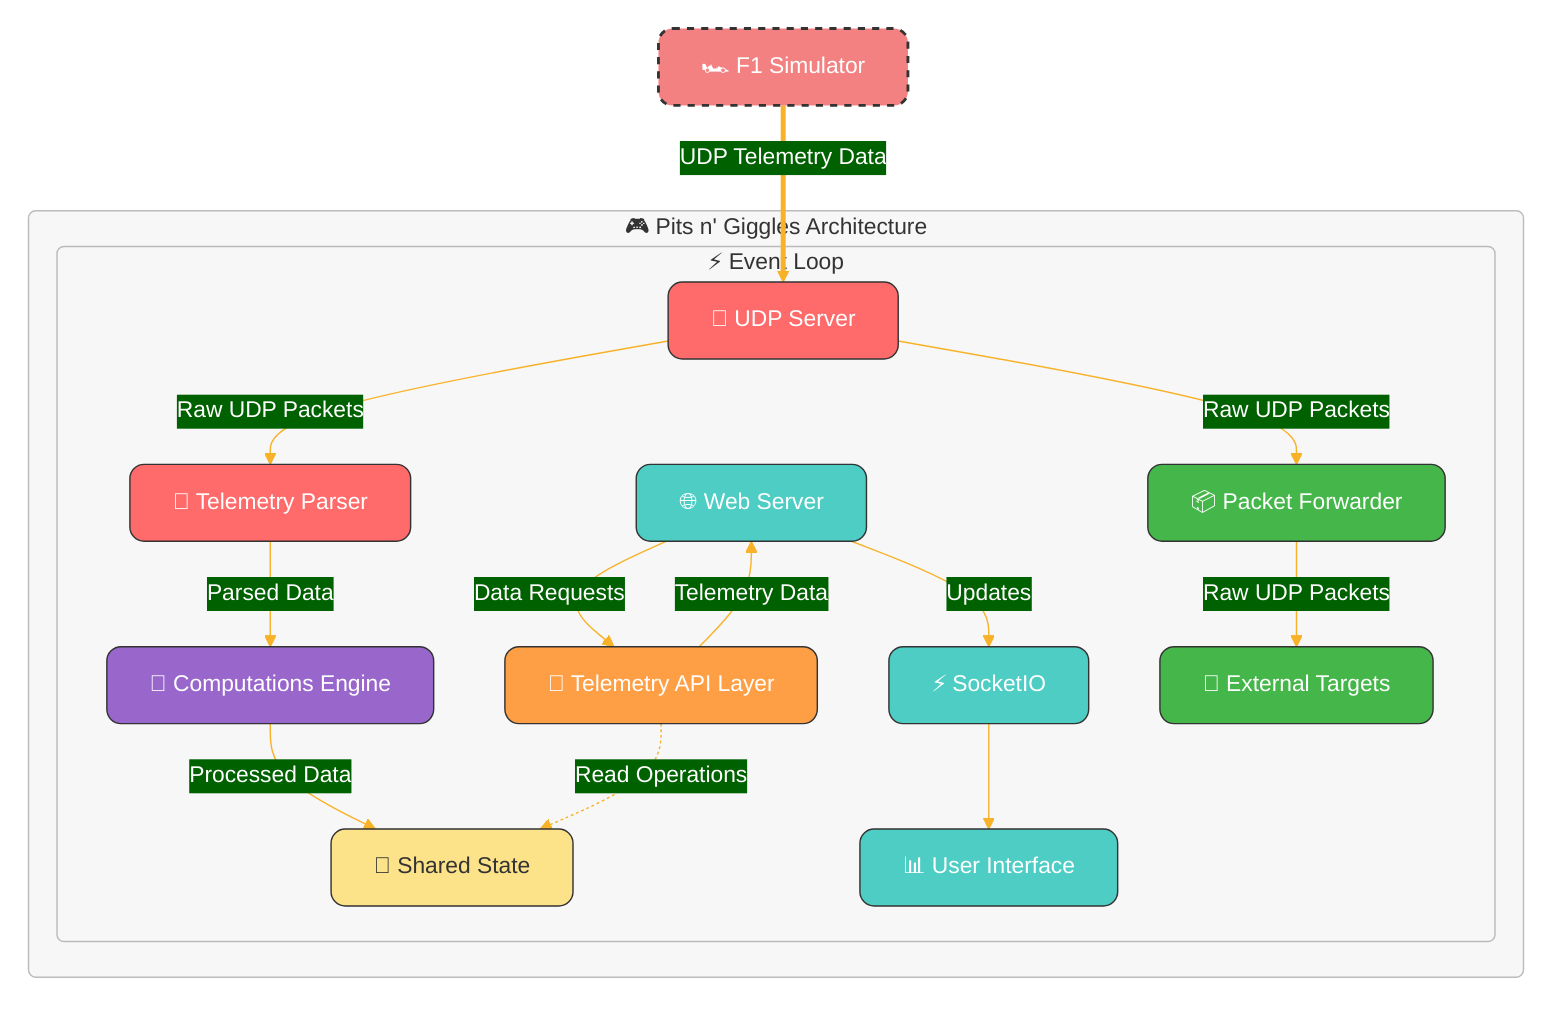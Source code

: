 %%{
  init: {
    'theme': 'base',
    'themeVariables': {
      'primaryColor': '#5D8AA8',
      'primaryTextColor': '#fff',
      'primaryBorderColor': '#5D8AA8',
      'lineColor': '#F8B229',
      'secondaryColor': '#006100',
      'tertiaryColor': '#fff'
    },
    'flowchart': {
      'curve': 'basis',
      'htmlLabels': true,
      'diagramPadding': 20
    }
  }
}%%
flowchart TB
    %% External simulator
    SIM["🏎️ F1 Simulator"]
    %% Main application architecture
    subgraph APP["🎮 Pits n' Giggles Architecture"]
        subgraph RUNTIME["⚡ Event Loop"]
            %% Telemetry components
            UDP["📡 UDP Server"]
            PARSER["🔄 Telemetry Parser"]
            COMPUTE["🧮 Computations Engine"]
            DS["💾 Shared State"]
            %% Web components
            FLASK["🌐 Web Server"]
            API["🔌 Telemetry API Layer"]
            SOCKETIO["⚡ SocketIO"]
            UI["📊 User Interface"]
            %% Forwarding components
            FORWARDER["📦 Packet Forwarder"]
            TARGETS["🎯 External Targets"]
            %% Data flows
            UDP -->|"Raw UDP Packets"| PARSER
            PARSER -->|"Parsed Data"| COMPUTE
            COMPUTE -->|"Processed Data"| DS
            UDP -->|"Raw UDP Packets"| FORWARDER
            FORWARDER -->|"Raw UDP Packets"| TARGETS
            %% API integration
            FLASK -->|"Data Requests"| API
            API -.->|"Read Operations"| DS
            API -->|"Telemetry Data"| FLASK
            FLASK -->|"Updates"| SOCKETIO
            SOCKETIO --> UI
        end
    end
    %% External data flow
    SIM ==>|"UDP Telemetry Data"| UDP
    %% Styling classes
    classDef main fill:#5D8AA8,color:#fff,stroke:#333,stroke-width:2px;
    classDef group1 fill:#FF6B6B,color:#fff,stroke:#333,stroke-width:1px,rx:10,ry:10;
    classDef group2 fill:#4ECDC4,color:#fff,stroke:#333,stroke-width:1px,rx:10,ry:10;
    classDef group3 fill:#45B649,color:#fff,stroke:#333,stroke-width:1px,rx:10,ry:10;
    classDef compute fill:#9966CC,color:#fff,stroke:#333,stroke-width:1px,rx:10,ry:10;
    classDef datastore fill:#FCE38A,color:#333,stroke:#333,stroke-width:1px,rx:10,ry:10;
    classDef external fill:#F38181,color:#fff,stroke:#333,stroke-width:2px,stroke-dasharray:5 5,rx:10,ry:10;
    classDef container fill:#F7F7F7,color:#333,stroke:#BBBBBB,stroke-width:1px,rx:5,ry:5;
    classDef api fill:#FF9F45,color:#fff,stroke:#333,stroke-width:1px,rx:10,ry:10;
    %% Apply styling classes
    class UDP,PARSER group1;
    class FLASK,SOCKETIO,UI group2;
    class FORWARDER,TARGETS group3;
    class COMPUTE compute;
    class DS datastore;
    class SIM external;
    class APP,RUNTIME container;
    class API api;